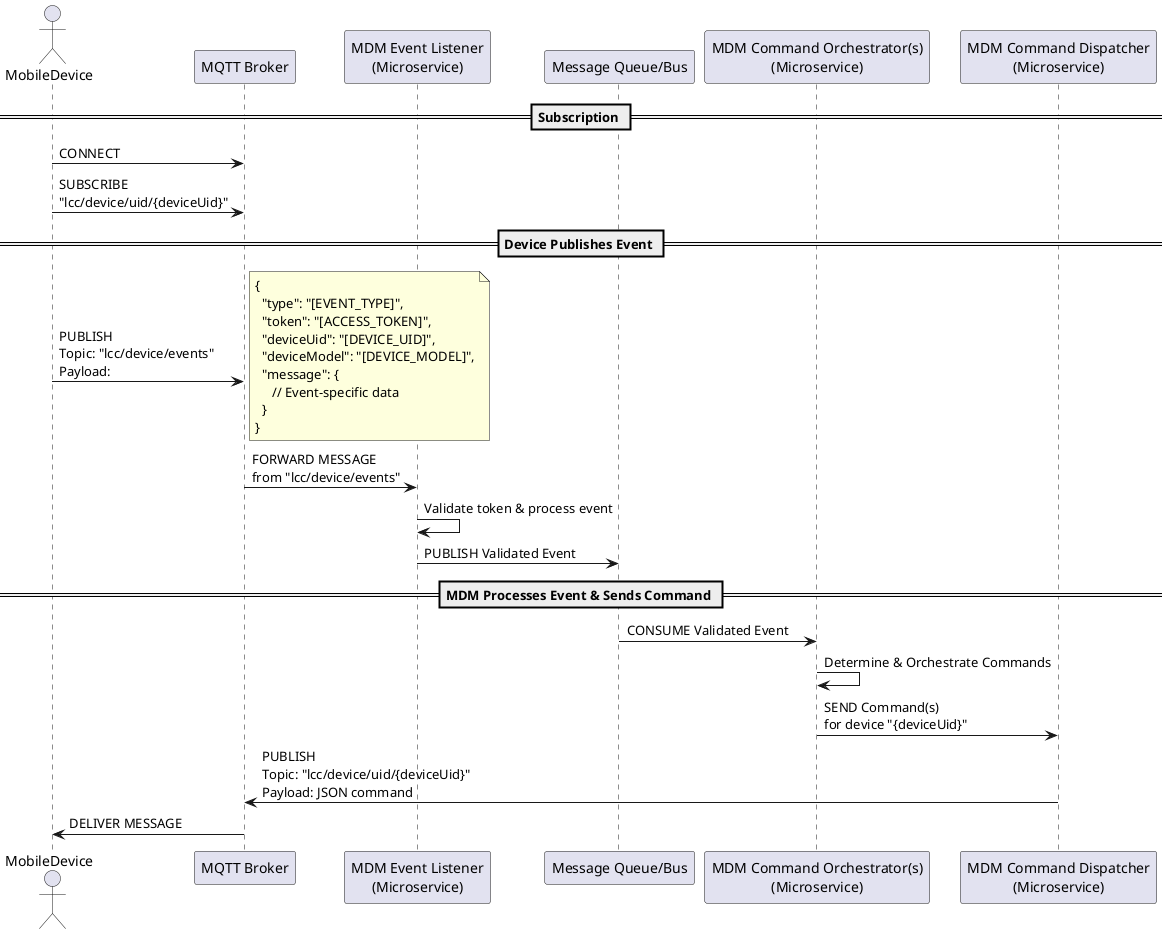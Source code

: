 @startuml
actor MobileDevice
participant "MQTT Broker" as Broker
participant "MDM Event Listener\n(Microservice)" as MDMListener
participant "Message Queue/Bus" as QueueBus
participant "MDM Command Orchestrator(s)\n(Microservice)" as CommandOrchestrator
participant "MDM Command Dispatcher\n(Microservice)" as MDMDispatcher

== Subscription ==
MobileDevice -> Broker: CONNECT
MobileDevice -> Broker: SUBSCRIBE\n"lcc/device/uid/{deviceUid}"

== Device Publishes Event ==
MobileDevice -> Broker: PUBLISH\nTopic: "lcc/device/events"\nPayload:
note right
{
  "type": "[EVENT_TYPE]",
  "token": "[ACCESS_TOKEN]",
  "deviceUid": "[DEVICE_UID]",
  "deviceModel": "[DEVICE_MODEL]",
  "message": {
     // Event-specific data
  }
}
end note

Broker -> MDMListener: FORWARD MESSAGE\nfrom "lcc/device/events"
MDMListener -> MDMListener: Validate token & process event
MDMListener -> QueueBus: PUBLISH Validated Event

== MDM Processes Event & Sends Command ==
QueueBus -> CommandOrchestrator: CONSUME Validated Event
CommandOrchestrator -> CommandOrchestrator: Determine & Orchestrate Commands
CommandOrchestrator -> MDMDispatcher: SEND Command(s)\nfor device "{deviceUid}"
MDMDispatcher -> Broker: PUBLISH\nTopic: "lcc/device/uid/{deviceUid}"\nPayload: JSON command
Broker -> MobileDevice: DELIVER MESSAGE

@enduml